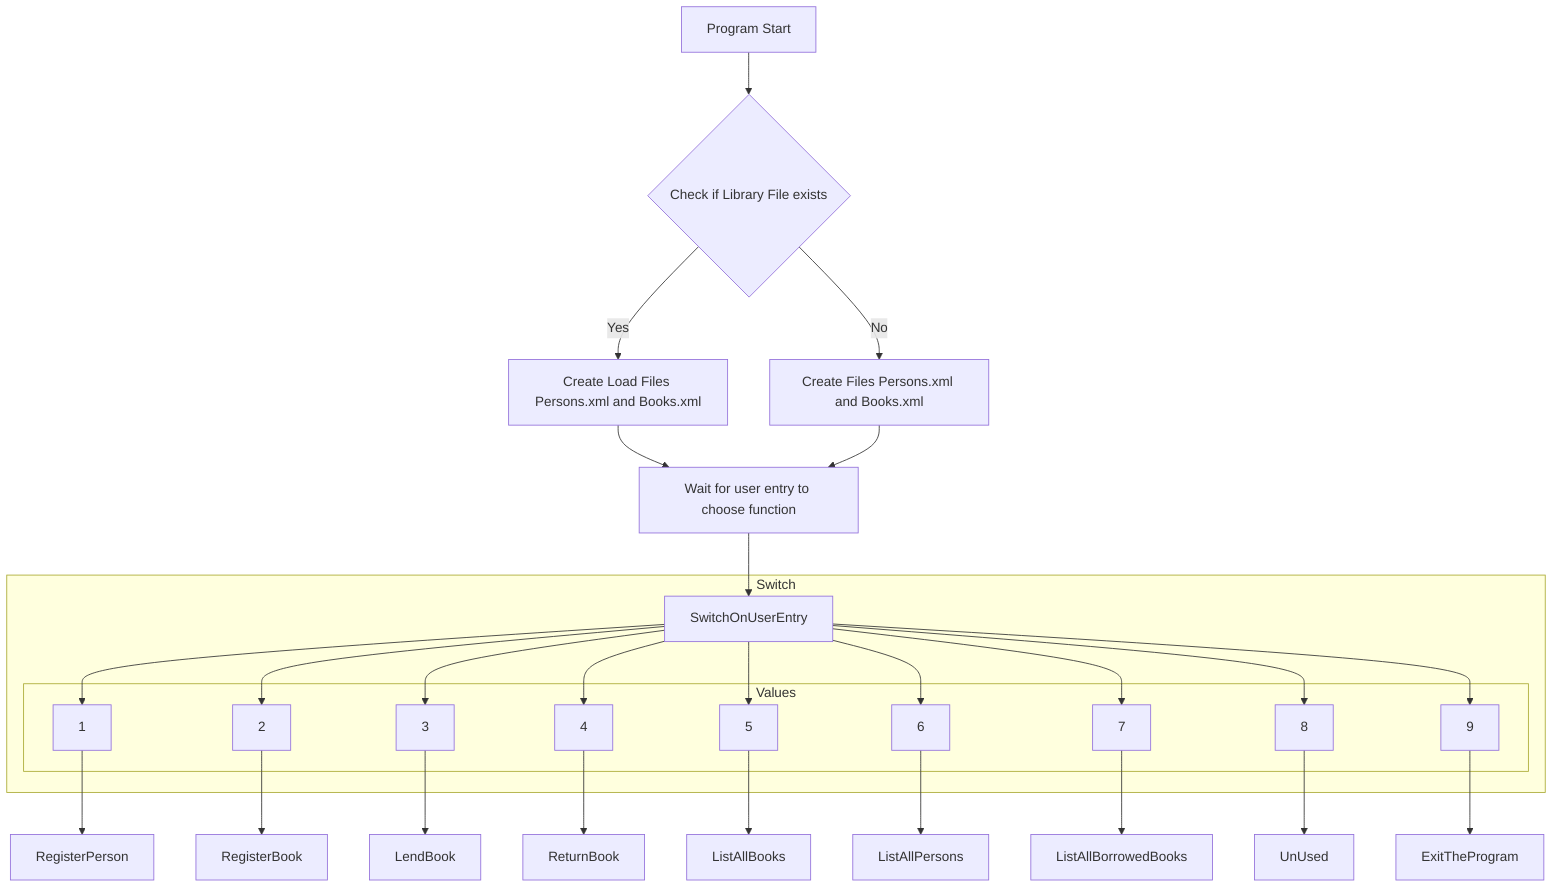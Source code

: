 ﻿graph TD
    A[Program Start] --> C{Check if Library File exists}
    
    C -->|Yes| -[Create Load Files Persons.xml and Books.xml] --> D
    F[Load Files Persons.xml and Books.xml]
    C -->|No| F[Create Files Persons.xml and Books.xml] --> D
    D[Wait for user entry to choose function] --> xy

    G[1] --> AB[RegisterPerson]
    H[2] --> RegisterBook
    I[3] --> LendBook
    J[4] --> ReturnBook
    K[5] --> ListAllBooks
    L[6] --> ListAllPersons
    M[7] --> ListAllBorrowedBooks
    N[8] --> UnUsed
    O[9] --> ExitTheProgram

    subgraph Switch
        xy[SwitchOnUserEntry]-->G
        xy[SwitchOnUserEntry]-->H
        xy[SwitchOnUserEntry]-->I
        xy[SwitchOnUserEntry]-->J
        xy[SwitchOnUserEntry]-->K
        xy[SwitchOnUserEntry]-->L
        xy[SwitchOnUserEntry]-->M
        xy[SwitchOnUserEntry]-->N
        xy[SwitchOnUserEntry]-->O
        subgraph Values 
            G
            H
            I
            J
            K
            L
            M
            N
            O
        end
    end